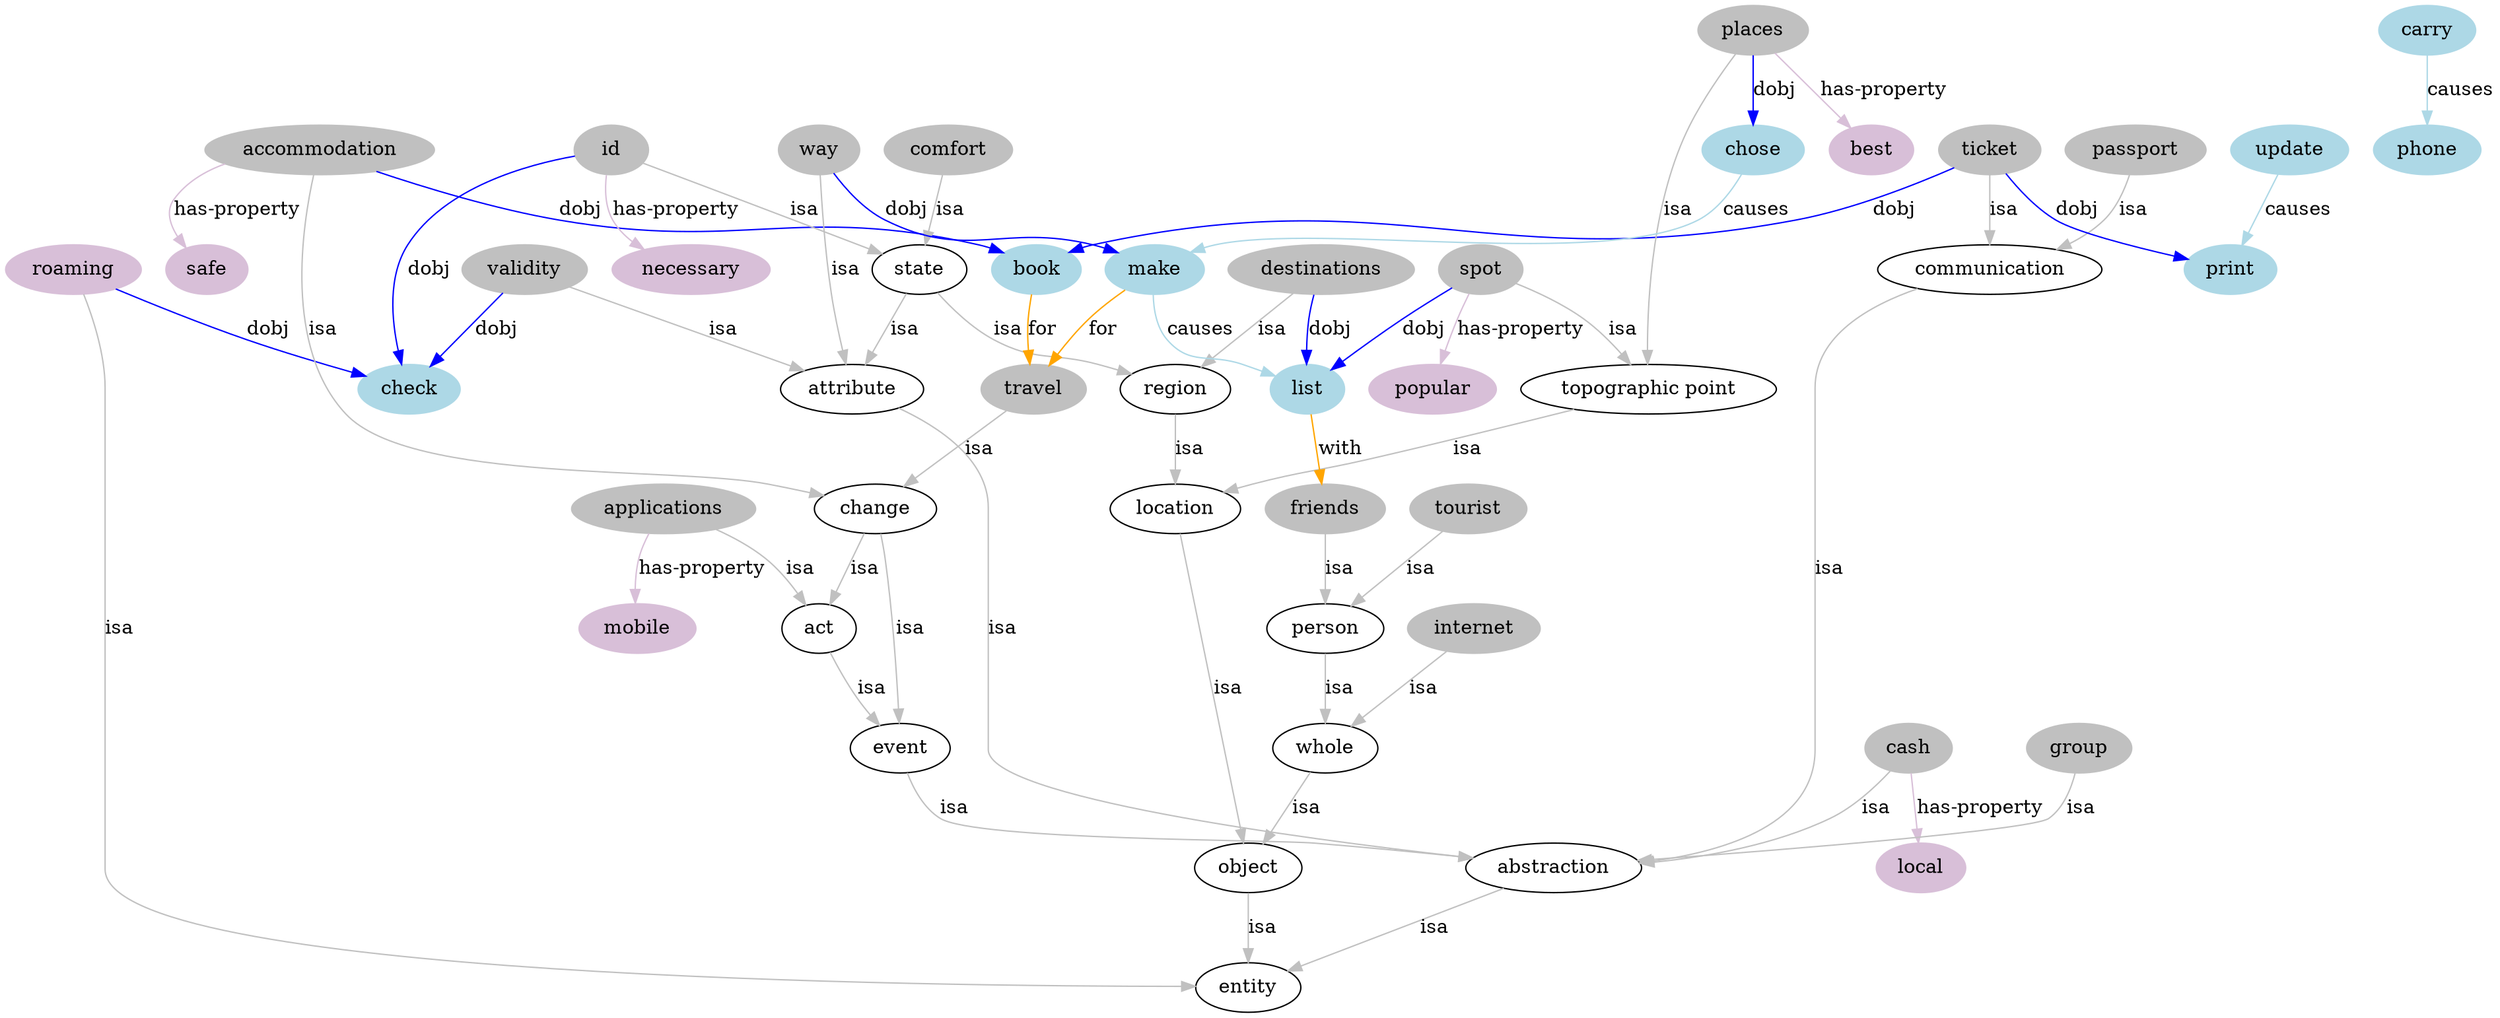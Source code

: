 digraph typehierarchy {
"roaming" -> "entity" [label = "isa"  color = "grey"]
"event" -> "abstraction" [label = "isa"  color = "grey"]
"change" -> "event" [label = "isa"  color = "grey"]
"accommodation" -> "change" [label = "isa"  color = "grey"]
"applications" -> "act" [label = "isa"  color = "grey"]
"cash" -> "abstraction" [label = "isa"  color = "grey"]
"comfort" -> "state" [label = "isa"  color = "grey"]
"object" -> "entity" [label = "isa"  color = "grey"]
"destinations" -> "region" [label = "isa"  color = "grey"]
"person" -> "whole" [label = "isa"  color = "grey"]
"friends" -> "person" [label = "isa"  color = "grey"]
"state" -> "region" [label = "isa"  color = "grey"]
"id" -> "state" [label = "isa"  color = "grey"]
"internet" -> "whole" [label = "isa"  color = "grey"]
"passport" -> "communication" [label = "isa"  color = "grey"]
"topographic point" -> "location" [label = "isa"  color = "grey"]
"ticket" -> "communication" [label = "isa"  color = "grey"]
"tourist" -> "person" [label = "isa"  color = "grey"]
"change" -> "act" [label = "isa"  color = "grey"]
"travel" -> "change" [label = "isa"  color = "grey"]
"validity" -> "attribute" [label = "isa"  color = "grey"]
"way" -> "attribute" [label = "isa"  color = "grey"]
"spot" -> "topographic point" [label = "isa"  color = "grey"]
"places" -> "topographic point" [label = "isa"  color = "grey"]
"communication" -> "abstraction" [label = "isa"  color = "grey"]
"group" -> "abstraction" [label = "isa"  color = "grey"]
"whole" -> "object" [label = "isa"  color = "grey"]
"region" -> "location" [label = "isa"  color = "grey"]
"location" -> "object" [label = "isa"  color = "grey"]
"state" -> "attribute" [label = "isa"  color = "grey"]
"attribute" -> "abstraction" [label = "isa"  color = "grey"]
"act" -> "event" [label = "isa"  color = "grey"]
"abstraction" -> "entity" [label = "isa"  color = "grey"]
"carry" -> "phone" [label = "causes"  color = "lightblue"]
"chose" -> "make" [label = "causes"  color = "lightblue"]
"make" -> "list" [label = "causes"  color = "lightblue"]
"update" -> "print" [label = "causes"  color = "lightblue"]
"destinations" -> "list" [label = "dobj"  color = "blue"]
"places" -> "chose" [label = "dobj"  color = "blue"]
"way" -> "make" [label = "dobj"  color = "blue"]
"spot" -> "list" [label = "dobj"  color = "blue"]
"ticket" -> "book" [label = "dobj"  color = "blue"]
"accommodation" -> "book" [label = "dobj"  color = "blue"]
"id" -> "check" [label = "dobj"  color = "blue"]
"validity" -> "check" [label = "dobj"  color = "blue"]
"roaming" -> "check" [label = "dobj"  color = "blue"]
"ticket" -> "print" [label = "dobj"  color = "blue"]
"list" -> "friends" [label = "with"  color = "orange"]
"make" -> "travel" [label = "for"  color = "orange"]
"book" -> "travel" [label = "for"  color = "orange"]
"places" -> "best" [label = "has-property"  color = "thistle"]
"spot" -> "popular" [label = "has-property"  color = "thistle"]
"accommodation" -> "safe" [label = "has-property"  color = "thistle"]
"id" -> "necessary" [label = "has-property"  color = "thistle"]
"cash" -> "local" [label = "has-property"  color = "thistle"]
"applications" -> "mobile" [label = "has-property"  color = "thistle"]
"way"[color = "grey"  style = "filled"]
"validity"[color = "grey"  style = "filled"]
"travel"[color = "grey"  style = "filled"]
"tourist"[color = "grey"  style = "filled"]
"ticket"[color = "grey"  style = "filled"]
"spot"[color = "grey"  style = "filled"]
"roaming"[color = "grey"  style = "filled"]
"places"[color = "grey"  style = "filled"]
"passport"[color = "grey"  style = "filled"]
"internet"[color = "grey"  style = "filled"]
"id"[color = "grey"  style = "filled"]
"group"[color = "grey"  style = "filled"]
"friends"[color = "grey"  style = "filled"]
"destinations"[color = "grey"  style = "filled"]
"comfort"[color = "grey"  style = "filled"]
"cash"[color = "grey"  style = "filled"]
"applications"[color = "grey"  style = "filled"]
"accommodation"[color = "grey"  style = "filled"]
"update"[color = "lightblue"  style = "filled"]
"print"[color = "lightblue"  style = "filled"]
"phone"[color = "lightblue"  style = "filled"]
"make"[color = "lightblue"  style = "filled"]
"list"[color = "lightblue"  style = "filled"]
"chose"[color = "lightblue"  style = "filled"]
"check"[color = "lightblue"  style = "filled"]
"carry"[color = "lightblue"  style = "filled"]
"book"[color = "lightblue"  style = "filled"]
"safe"[color = "thistle"  style = "filled"]
"roaming"[color = "thistle"  style = "filled"]
"popular"[color = "thistle"  style = "filled"]
"necessary"[color = "thistle"  style = "filled"]
"mobile"[color = "thistle"  style = "filled"]
"local"[color = "thistle"  style = "filled"]
"best"[color = "thistle"  style = "filled"]
}